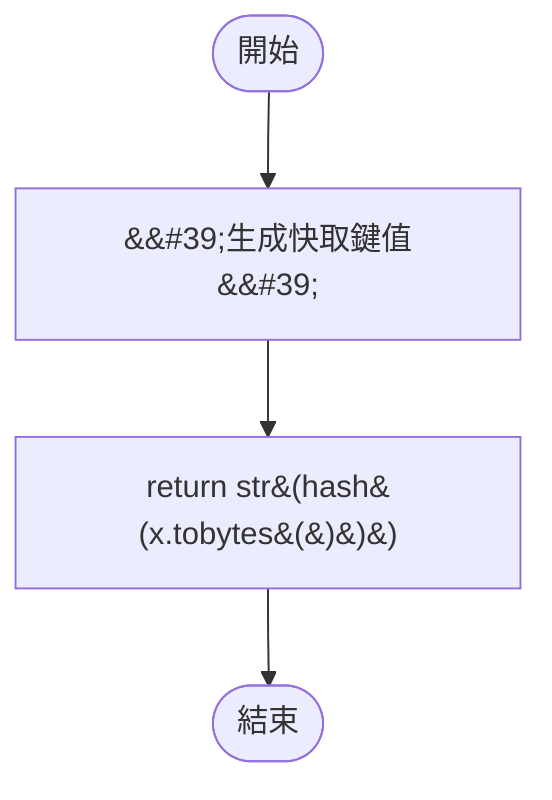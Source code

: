 flowchart TB
    n1([開始])
    n2([結束])
    n3[&amp;&#35;39;生成快取鍵值&amp;&#35;39;]
    n4[return str&#40;hash&#40;x.tobytes&#40;&#41;&#41;&#41;]
    n1 --> n3
    n3 --> n4
    n4 --> n2